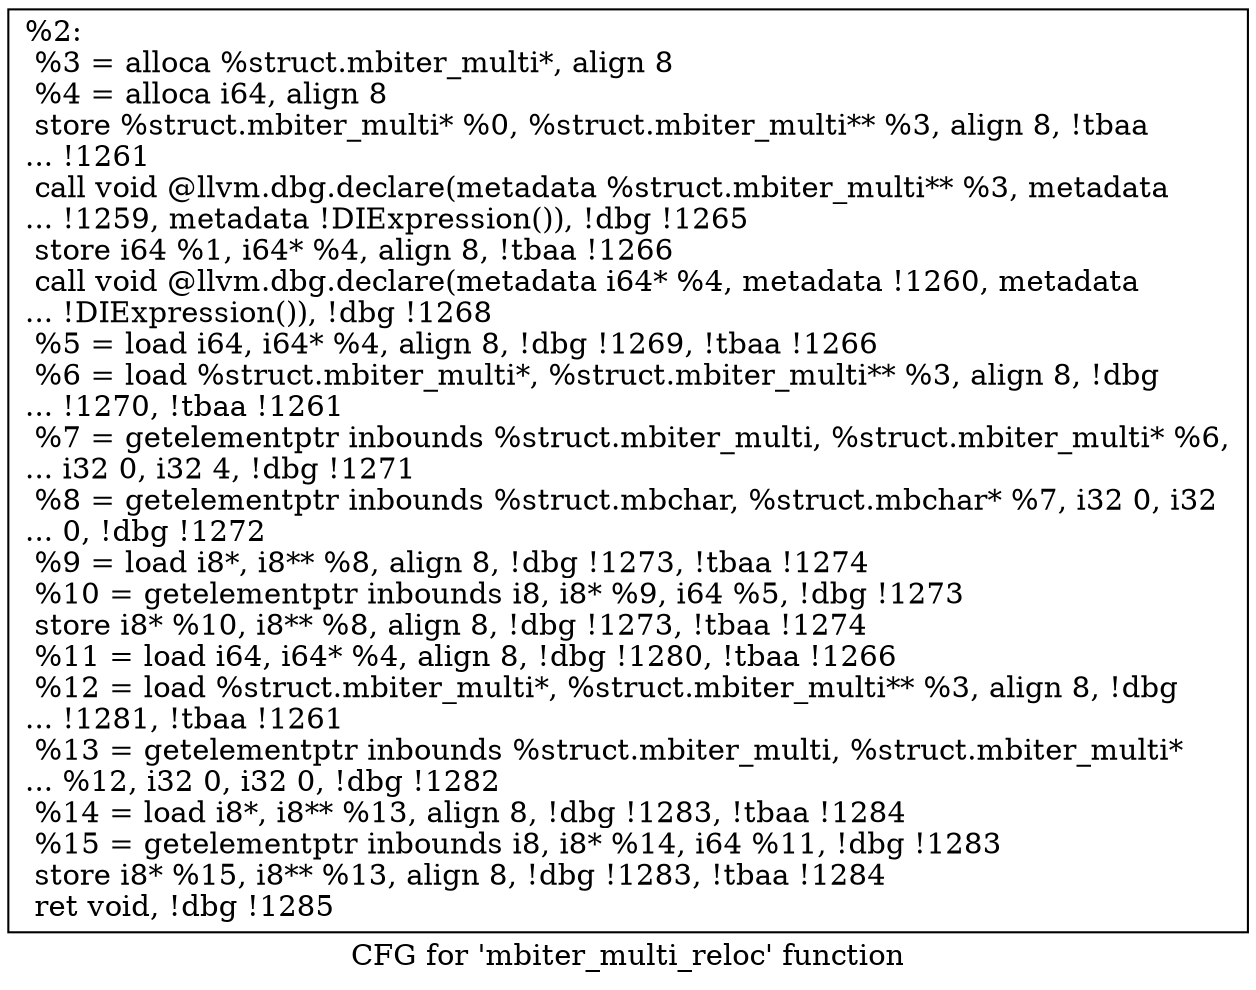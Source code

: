 digraph "CFG for 'mbiter_multi_reloc' function" {
	label="CFG for 'mbiter_multi_reloc' function";

	Node0x2147b80 [shape=record,label="{%2:\l  %3 = alloca %struct.mbiter_multi*, align 8\l  %4 = alloca i64, align 8\l  store %struct.mbiter_multi* %0, %struct.mbiter_multi** %3, align 8, !tbaa\l... !1261\l  call void @llvm.dbg.declare(metadata %struct.mbiter_multi** %3, metadata\l... !1259, metadata !DIExpression()), !dbg !1265\l  store i64 %1, i64* %4, align 8, !tbaa !1266\l  call void @llvm.dbg.declare(metadata i64* %4, metadata !1260, metadata\l... !DIExpression()), !dbg !1268\l  %5 = load i64, i64* %4, align 8, !dbg !1269, !tbaa !1266\l  %6 = load %struct.mbiter_multi*, %struct.mbiter_multi** %3, align 8, !dbg\l... !1270, !tbaa !1261\l  %7 = getelementptr inbounds %struct.mbiter_multi, %struct.mbiter_multi* %6,\l... i32 0, i32 4, !dbg !1271\l  %8 = getelementptr inbounds %struct.mbchar, %struct.mbchar* %7, i32 0, i32\l... 0, !dbg !1272\l  %9 = load i8*, i8** %8, align 8, !dbg !1273, !tbaa !1274\l  %10 = getelementptr inbounds i8, i8* %9, i64 %5, !dbg !1273\l  store i8* %10, i8** %8, align 8, !dbg !1273, !tbaa !1274\l  %11 = load i64, i64* %4, align 8, !dbg !1280, !tbaa !1266\l  %12 = load %struct.mbiter_multi*, %struct.mbiter_multi** %3, align 8, !dbg\l... !1281, !tbaa !1261\l  %13 = getelementptr inbounds %struct.mbiter_multi, %struct.mbiter_multi*\l... %12, i32 0, i32 0, !dbg !1282\l  %14 = load i8*, i8** %13, align 8, !dbg !1283, !tbaa !1284\l  %15 = getelementptr inbounds i8, i8* %14, i64 %11, !dbg !1283\l  store i8* %15, i8** %13, align 8, !dbg !1283, !tbaa !1284\l  ret void, !dbg !1285\l}"];
}
